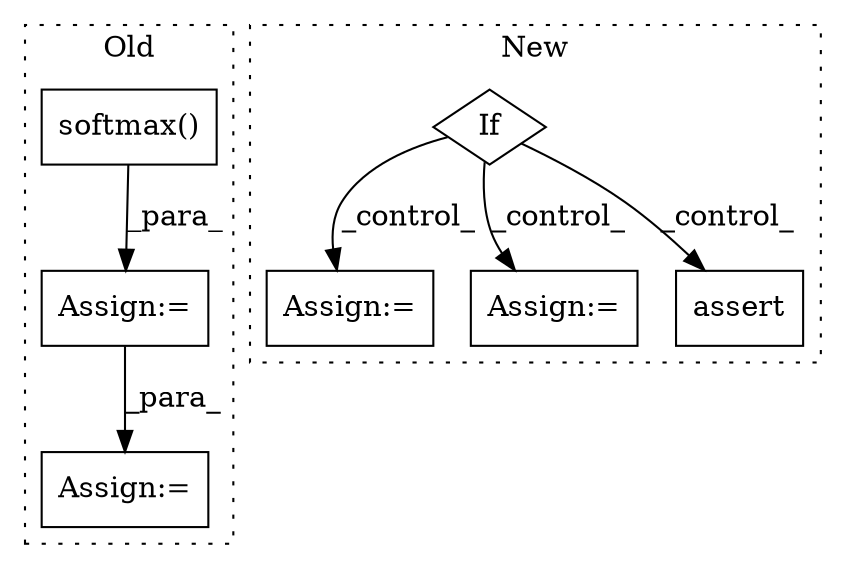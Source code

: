 digraph G {
subgraph cluster0 {
1 [label="softmax()" a="75" s="1645" l="42" shape="box"];
3 [label="Assign:=" a="68" s="1642" l="3" shape="box"];
6 [label="Assign:=" a="68" s="1718" l="3" shape="box"];
label = "Old";
style="dotted";
}
subgraph cluster1 {
2 [label="If" a="96" s="1720" l="3" shape="diamond"];
4 [label="Assign:=" a="68" s="1930" l="3" shape="box"];
5 [label="Assign:=" a="68" s="2312" l="3" shape="box"];
7 [label="assert" a="65" s="1821" l="6" shape="box"];
label = "New";
style="dotted";
}
1 -> 3 [label="_para_"];
2 -> 7 [label="_control_"];
2 -> 4 [label="_control_"];
2 -> 5 [label="_control_"];
3 -> 6 [label="_para_"];
}